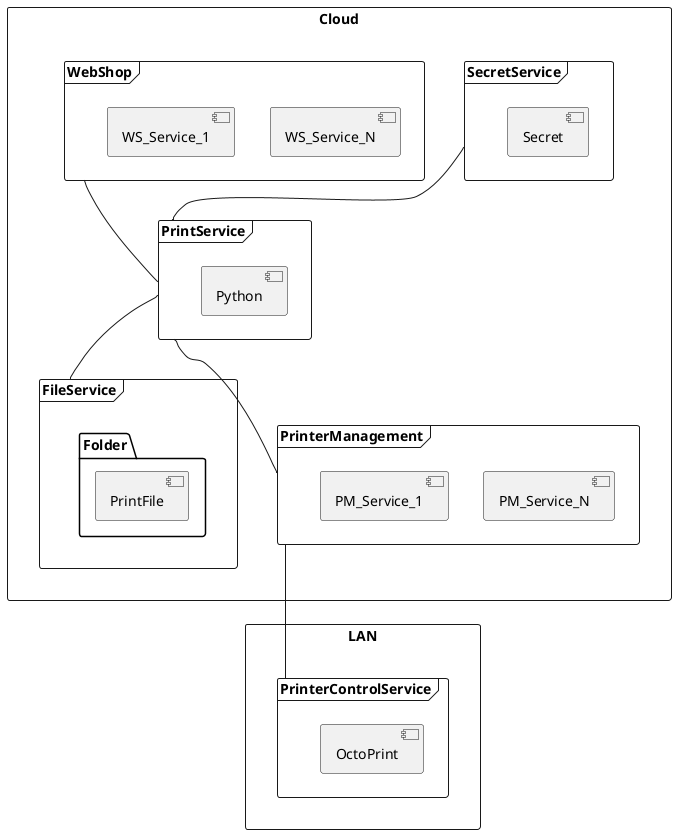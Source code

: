 @startuml ComponentDiagram

rectangle "Cloud" {
    frame "PrintService" {
        [Python]
    }

    frame "SecretService" {
        [Secret]
    }

    frame "FileService" {
        folder "Folder" {
        [PrintFile]
        }
    }
    
    frame "WebShop" {
        [WS_Service_N]
        [WS_Service_1]
    }

    frame "PrinterManagement" {
        [PM_Service_N]
        [PM_Service_1]
    }
}

rectangle "LAN" {
    frame "PrinterControlService" {
        [OctoPrint]
    }
}

[WebShop] -down- [PrintService]
[FileService] -up- [PrintService]
[SecretService] -down- [PrintService]
[PrintService] -- [PrinterManagement]
[PrinterManagement] -down- [PrinterControlService]
@enduml